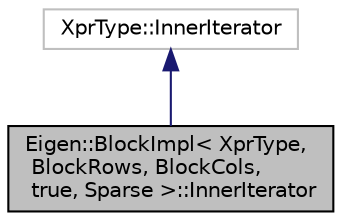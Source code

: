 digraph "Eigen::BlockImpl&lt; XprType, BlockRows, BlockCols, true, Sparse &gt;::InnerIterator"
{
  edge [fontname="Helvetica",fontsize="10",labelfontname="Helvetica",labelfontsize="10"];
  node [fontname="Helvetica",fontsize="10",shape=record];
  Node1 [label="Eigen::BlockImpl\< XprType,\l BlockRows, BlockCols,\l true, Sparse \>::InnerIterator",height=0.2,width=0.4,color="black", fillcolor="grey75", style="filled", fontcolor="black"];
  Node2 -> Node1 [dir="back",color="midnightblue",fontsize="10",style="solid",fontname="Helvetica"];
  Node2 [label="XprType::InnerIterator",height=0.2,width=0.4,color="grey75", fillcolor="white", style="filled"];
}
